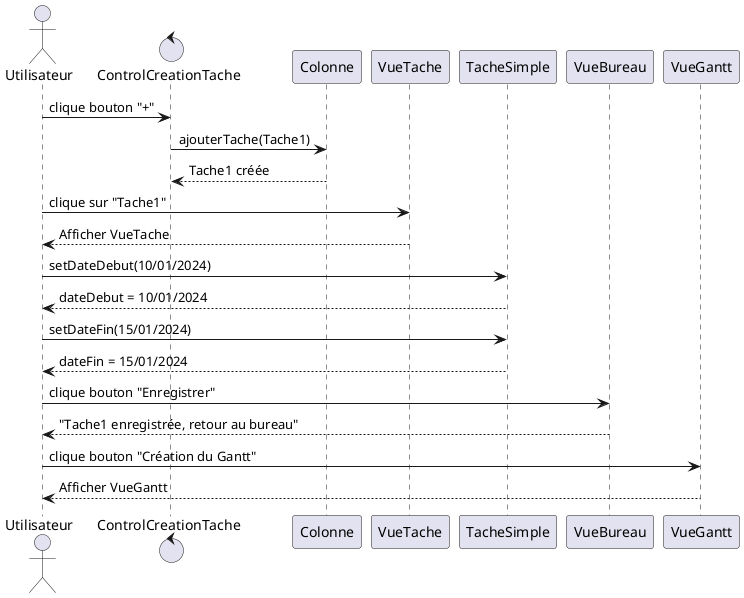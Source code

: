 @startuml
actor Utilisateur
control ControlCreationTache

Utilisateur -> ControlCreationTache: clique bouton "+"
ControlCreationTache -> Colonne: ajouterTache(Tache1)
Colonne --> ControlCreationTache: Tache1 créée

Utilisateur -> VueTache: clique sur "Tache1"
VueTache --> Utilisateur: Afficher VueTache
Utilisateur -> TacheSimple: setDateDebut(10/01/2024)
TacheSimple --> Utilisateur: dateDebut = 10/01/2024
Utilisateur -> TacheSimple: setDateFin(15/01/2024)
TacheSimple --> Utilisateur: dateFin = 15/01/2024
Utilisateur -> VueBureau : clique bouton "Enregistrer"
VueBureau --> Utilisateur: "Tache1 enregistrée, retour au bureau"
Utilisateur -> VueGantt : clique bouton "Création du Gantt"
VueGantt --> Utilisateur: Afficher VueGantt
@enduml